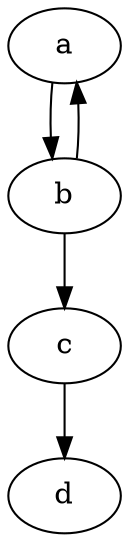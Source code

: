 digraph G {
    "a" [type=C, alive=y, garbage=y, finalizer=legacy];
    "b" [type=B, alive=y, garbage=y];
    "c" [type=P, alive=y, garbage=y];
    "d" [type=P, alive=y, rooted=y];
    "a" -> "b";
    "b" -> "a";
    "b" -> "c";
    "c" -> "d";
}